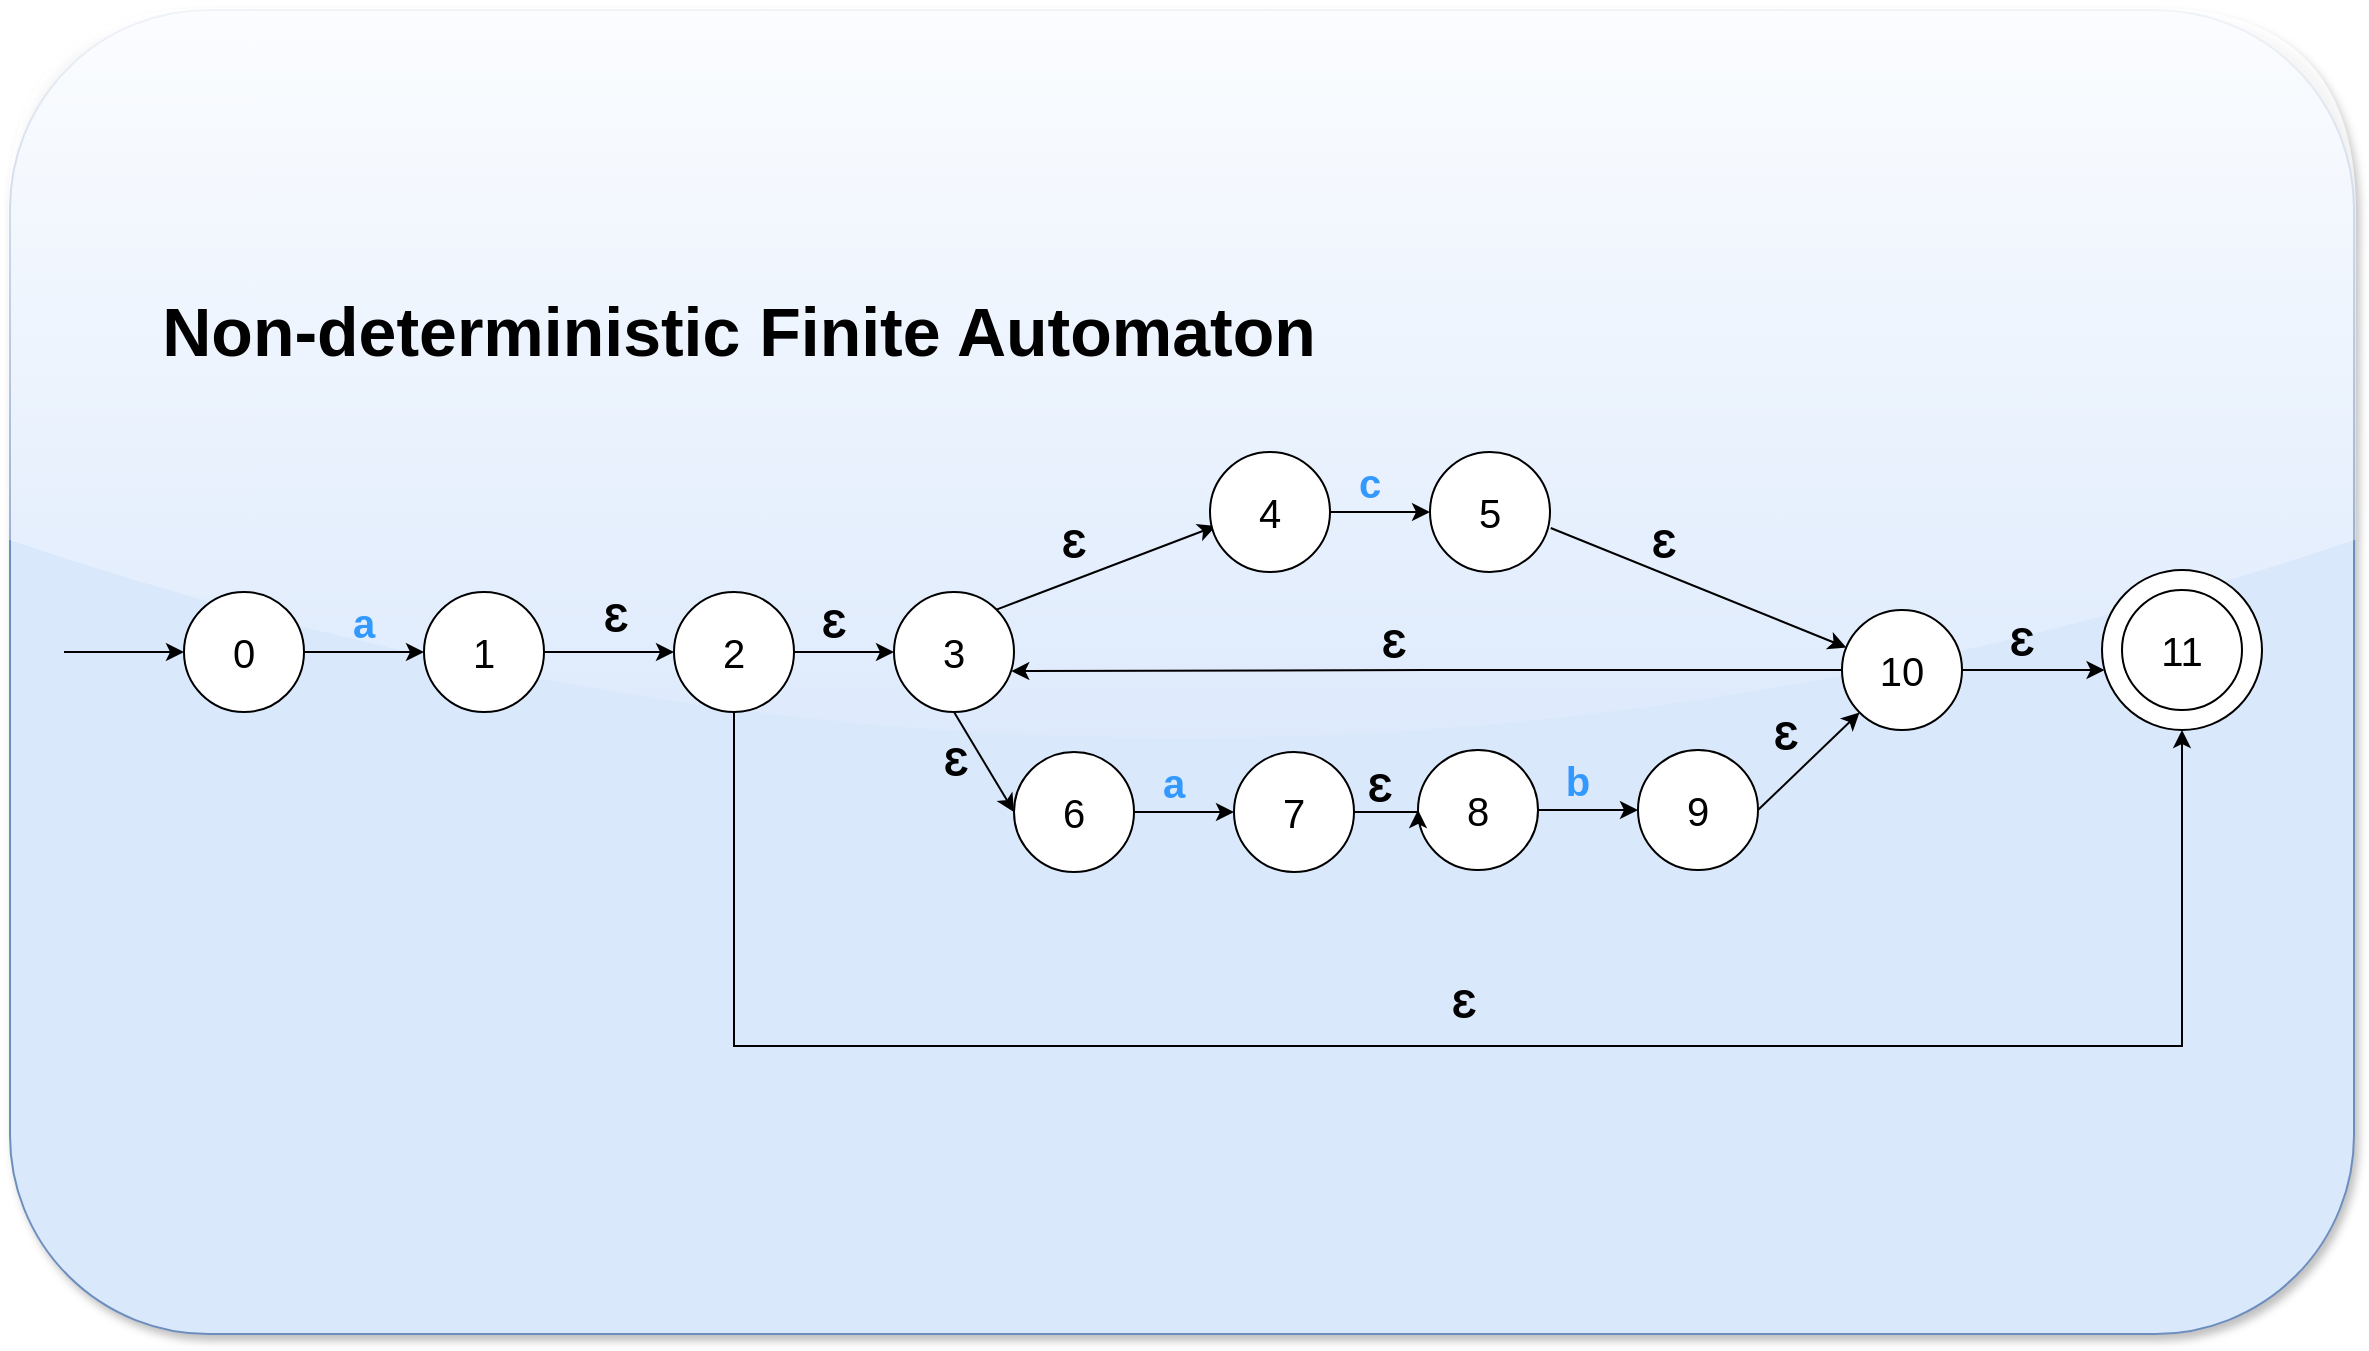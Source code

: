 <mxfile version="16.6.3" type="device" pages="3"><diagram id="UEdWX5dYj92Wn7n6lGrg" name="NDFA"><mxGraphModel dx="942" dy="642" grid="0" gridSize="10" guides="0" tooltips="1" connect="1" arrows="1" fold="1" page="0" pageScale="1" pageWidth="827" pageHeight="1169" math="0" shadow="0"><root><mxCell id="0"/><mxCell id="1" parent="0"/><mxCell id="Wbcs70RfDmvbH3LQrShW-1" value="" style="rounded=1;whiteSpace=wrap;html=1;fontSize=24;fillColor=#dae8fc;strokeColor=#6c8ebf;glass=1;shadow=1;" parent="1" vertex="1"><mxGeometry x="3" y="9" width="1172" height="662" as="geometry"/></mxCell><mxCell id="Wbcs70RfDmvbH3LQrShW-2" value="&lt;b&gt;&lt;font style=&quot;font-size: 34px&quot;&gt;Non-deterministic Finite Automaton&lt;/font&gt;&lt;/b&gt;" style="text;html=1;strokeColor=none;fillColor=none;align=center;verticalAlign=middle;whiteSpace=wrap;rounded=0;shadow=1;glass=1;labelBackgroundColor=none;sketch=0;fontSize=24;fontColor=#000000;" parent="1" vertex="1"><mxGeometry x="36" y="155" width="663" height="30" as="geometry"/></mxCell><mxCell id="njKbbQcqlGXJEKfXc2KH-1" value="" style="endArrow=classic;html=1;rounded=0;" parent="1" edge="1"><mxGeometry width="50" height="50" relative="1" as="geometry"><mxPoint x="30" y="330" as="sourcePoint"/><mxPoint x="90" y="330" as="targetPoint"/></mxGeometry></mxCell><mxCell id="njKbbQcqlGXJEKfXc2KH-2" value="&lt;font style=&quot;font-size: 20px&quot;&gt;0&lt;/font&gt;" style="ellipse;whiteSpace=wrap;html=1;aspect=fixed;" parent="1" vertex="1"><mxGeometry x="90" y="300" width="60" height="60" as="geometry"/></mxCell><mxCell id="njKbbQcqlGXJEKfXc2KH-3" value="" style="endArrow=classic;html=1;rounded=0;fontSize=20;exitX=1;exitY=0.5;exitDx=0;exitDy=0;entryX=0;entryY=0.5;entryDx=0;entryDy=0;" parent="1" source="njKbbQcqlGXJEKfXc2KH-2" target="njKbbQcqlGXJEKfXc2KH-5" edge="1"><mxGeometry width="50" height="50" relative="1" as="geometry"><mxPoint x="240" y="350" as="sourcePoint"/><mxPoint x="200" y="330" as="targetPoint"/></mxGeometry></mxCell><mxCell id="njKbbQcqlGXJEKfXc2KH-5" value="&lt;font style=&quot;font-size: 20px&quot;&gt;1&lt;/font&gt;" style="ellipse;whiteSpace=wrap;html=1;aspect=fixed;" parent="1" vertex="1"><mxGeometry x="210" y="300" width="60" height="60" as="geometry"/></mxCell><mxCell id="njKbbQcqlGXJEKfXc2KH-7" value="&lt;b&gt;&lt;font color=&quot;#3399ff&quot;&gt;a&lt;/font&gt;&lt;/b&gt;" style="text;html=1;strokeColor=none;fillColor=none;align=center;verticalAlign=middle;whiteSpace=wrap;rounded=0;fontSize=20;" parent="1" vertex="1"><mxGeometry x="150" y="300" width="60" height="30" as="geometry"/></mxCell><mxCell id="njKbbQcqlGXJEKfXc2KH-8" value="" style="endArrow=classic;html=1;rounded=0;exitX=1;exitY=0;exitDx=0;exitDy=0;" parent="1" source="njKbbQcqlGXJEKfXc2KH-34" edge="1"><mxGeometry width="50" height="50" relative="1" as="geometry"><mxPoint x="555" y="260" as="sourcePoint"/><mxPoint x="606" y="267" as="targetPoint"/></mxGeometry></mxCell><mxCell id="njKbbQcqlGXJEKfXc2KH-9" value="&lt;font style=&quot;font-size: 20px&quot;&gt;4&lt;/font&gt;" style="ellipse;whiteSpace=wrap;html=1;aspect=fixed;" parent="1" vertex="1"><mxGeometry x="603" y="230" width="60" height="60" as="geometry"/></mxCell><mxCell id="njKbbQcqlGXJEKfXc2KH-10" value="" style="endArrow=classic;html=1;rounded=0;fontSize=20;exitX=1;exitY=0.5;exitDx=0;exitDy=0;entryX=0;entryY=0.5;entryDx=0;entryDy=0;" parent="1" source="njKbbQcqlGXJEKfXc2KH-9" edge="1"><mxGeometry width="50" height="50" relative="1" as="geometry"><mxPoint x="753" y="280" as="sourcePoint"/><mxPoint x="713" y="260" as="targetPoint"/></mxGeometry></mxCell><mxCell id="njKbbQcqlGXJEKfXc2KH-12" value="&lt;font style=&quot;font-size: 20px&quot;&gt;5&lt;/font&gt;" style="ellipse;whiteSpace=wrap;html=1;aspect=fixed;" parent="1" vertex="1"><mxGeometry x="713" y="230" width="60" height="60" as="geometry"/></mxCell><mxCell id="njKbbQcqlGXJEKfXc2KH-13" value="&lt;b&gt;&lt;font color=&quot;#3399ff&quot;&gt;c&lt;/font&gt;&lt;/b&gt;" style="text;html=1;strokeColor=none;fillColor=none;align=center;verticalAlign=middle;whiteSpace=wrap;rounded=0;fontSize=20;" parent="1" vertex="1"><mxGeometry x="653" y="230" width="60" height="30" as="geometry"/></mxCell><mxCell id="njKbbQcqlGXJEKfXc2KH-14" value="" style="endArrow=classic;html=1;rounded=0;exitX=0.5;exitY=1;exitDx=0;exitDy=0;" parent="1" source="njKbbQcqlGXJEKfXc2KH-34" edge="1"><mxGeometry width="50" height="50" relative="1" as="geometry"><mxPoint x="445" y="410" as="sourcePoint"/><mxPoint x="505" y="410" as="targetPoint"/></mxGeometry></mxCell><mxCell id="njKbbQcqlGXJEKfXc2KH-15" value="&lt;font style=&quot;font-size: 20px&quot;&gt;6&lt;/font&gt;" style="ellipse;whiteSpace=wrap;html=1;aspect=fixed;" parent="1" vertex="1"><mxGeometry x="505" y="380" width="60" height="60" as="geometry"/></mxCell><mxCell id="njKbbQcqlGXJEKfXc2KH-16" value="" style="endArrow=classic;html=1;rounded=0;fontSize=20;exitX=1;exitY=0.5;exitDx=0;exitDy=0;entryX=0;entryY=0.5;entryDx=0;entryDy=0;" parent="1" source="njKbbQcqlGXJEKfXc2KH-15" edge="1"><mxGeometry width="50" height="50" relative="1" as="geometry"><mxPoint x="655" y="430" as="sourcePoint"/><mxPoint x="615" y="410" as="targetPoint"/></mxGeometry></mxCell><mxCell id="njKbbQcqlGXJEKfXc2KH-19" value="&lt;b&gt;&lt;font color=&quot;#3399ff&quot;&gt;a&lt;/font&gt;&lt;/b&gt;" style="text;html=1;strokeColor=none;fillColor=none;align=center;verticalAlign=middle;whiteSpace=wrap;rounded=0;fontSize=20;" parent="1" vertex="1"><mxGeometry x="555" y="380" width="60" height="30" as="geometry"/></mxCell><mxCell id="njKbbQcqlGXJEKfXc2KH-21" value="&lt;font style=&quot;font-size: 20px&quot;&gt;8&lt;/font&gt;" style="ellipse;whiteSpace=wrap;html=1;aspect=fixed;" parent="1" vertex="1"><mxGeometry x="707" y="379" width="60" height="60" as="geometry"/></mxCell><mxCell id="njKbbQcqlGXJEKfXc2KH-22" value="" style="endArrow=classic;html=1;rounded=0;fontSize=20;exitX=1;exitY=0.5;exitDx=0;exitDy=0;entryX=0;entryY=0.5;entryDx=0;entryDy=0;" parent="1" source="njKbbQcqlGXJEKfXc2KH-21" edge="1"><mxGeometry width="50" height="50" relative="1" as="geometry"><mxPoint x="857" y="429" as="sourcePoint"/><mxPoint x="817" y="409" as="targetPoint"/></mxGeometry></mxCell><mxCell id="njKbbQcqlGXJEKfXc2KH-24" value="&lt;font style=&quot;font-size: 20px&quot;&gt;9&lt;/font&gt;" style="ellipse;whiteSpace=wrap;html=1;aspect=fixed;" parent="1" vertex="1"><mxGeometry x="817" y="379" width="60" height="60" as="geometry"/></mxCell><mxCell id="njKbbQcqlGXJEKfXc2KH-25" value="&lt;b&gt;&lt;font color=&quot;#3399ff&quot;&gt;b&lt;/font&gt;&lt;/b&gt;" style="text;html=1;strokeColor=none;fillColor=none;align=center;verticalAlign=middle;whiteSpace=wrap;rounded=0;fontSize=20;" parent="1" vertex="1"><mxGeometry x="757" y="379" width="60" height="30" as="geometry"/></mxCell><mxCell id="njKbbQcqlGXJEKfXc2KH-26" value="" style="ellipse;whiteSpace=wrap;html=1;aspect=fixed;fontSize=20;" parent="1" vertex="1"><mxGeometry x="1049" y="289" width="80" height="80" as="geometry"/></mxCell><mxCell id="njKbbQcqlGXJEKfXc2KH-27" value="&lt;font style=&quot;font-size: 20px&quot;&gt;11&lt;/font&gt;" style="ellipse;whiteSpace=wrap;html=1;aspect=fixed;" parent="1" vertex="1"><mxGeometry x="1059" y="299" width="60" height="60" as="geometry"/></mxCell><mxCell id="njKbbQcqlGXJEKfXc2KH-28" value="" style="endArrow=classic;html=1;rounded=0;fontSize=20;exitX=1;exitY=0.5;exitDx=0;exitDy=0;entryX=0;entryY=1;entryDx=0;entryDy=0;" parent="1" source="njKbbQcqlGXJEKfXc2KH-24" target="njKbbQcqlGXJEKfXc2KH-37" edge="1"><mxGeometry width="50" height="50" relative="1" as="geometry"><mxPoint x="620" y="340" as="sourcePoint"/><mxPoint x="670" y="290" as="targetPoint"/></mxGeometry></mxCell><mxCell id="njKbbQcqlGXJEKfXc2KH-29" value="" style="endArrow=classic;html=1;rounded=0;fontSize=20;exitX=1.006;exitY=0.633;exitDx=0;exitDy=0;exitPerimeter=0;" parent="1" source="njKbbQcqlGXJEKfXc2KH-12" target="njKbbQcqlGXJEKfXc2KH-37" edge="1"><mxGeometry width="50" height="50" relative="1" as="geometry"><mxPoint x="890" y="440" as="sourcePoint"/><mxPoint x="961.716" y="368.284" as="targetPoint"/></mxGeometry></mxCell><mxCell id="njKbbQcqlGXJEKfXc2KH-31" value="" style="endArrow=classic;html=1;rounded=0;entryX=0;entryY=0.5;entryDx=0;entryDy=0;exitX=1;exitY=0.5;exitDx=0;exitDy=0;" parent="1" source="njKbbQcqlGXJEKfXc2KH-5" target="njKbbQcqlGXJEKfXc2KH-32" edge="1"><mxGeometry width="50" height="50" relative="1" as="geometry"><mxPoint x="280.0" y="329.29" as="sourcePoint"/><mxPoint x="330" y="330" as="targetPoint"/></mxGeometry></mxCell><mxCell id="3ViWqATFHJqGGGMKgM3S-5" style="edgeStyle=orthogonalEdgeStyle;rounded=0;orthogonalLoop=1;jettySize=auto;html=1;entryX=0.5;entryY=1;entryDx=0;entryDy=0;fontSize=34;fontColor=#000000;" parent="1" source="njKbbQcqlGXJEKfXc2KH-32" target="njKbbQcqlGXJEKfXc2KH-26" edge="1"><mxGeometry relative="1" as="geometry"><Array as="points"><mxPoint x="365" y="527"/><mxPoint x="1089" y="527"/></Array></mxGeometry></mxCell><mxCell id="njKbbQcqlGXJEKfXc2KH-32" value="&lt;font style=&quot;font-size: 20px&quot;&gt;2&lt;/font&gt;" style="ellipse;whiteSpace=wrap;html=1;aspect=fixed;" parent="1" vertex="1"><mxGeometry x="335" y="300" width="60" height="60" as="geometry"/></mxCell><mxCell id="njKbbQcqlGXJEKfXc2KH-33" value="" style="endArrow=classic;html=1;rounded=0;fontSize=20;exitX=1;exitY=0.5;exitDx=0;exitDy=0;entryX=0;entryY=0.5;entryDx=0;entryDy=0;" parent="1" source="njKbbQcqlGXJEKfXc2KH-32" edge="1"><mxGeometry width="50" height="50" relative="1" as="geometry"><mxPoint x="485" y="350" as="sourcePoint"/><mxPoint x="445" y="330" as="targetPoint"/></mxGeometry></mxCell><mxCell id="njKbbQcqlGXJEKfXc2KH-34" value="&lt;font style=&quot;font-size: 20px&quot;&gt;3&lt;/font&gt;" style="ellipse;whiteSpace=wrap;html=1;aspect=fixed;" parent="1" vertex="1"><mxGeometry x="445" y="300" width="60" height="60" as="geometry"/></mxCell><mxCell id="njKbbQcqlGXJEKfXc2KH-35" value="&lt;b&gt;Ɛ&lt;/b&gt;" style="text;html=1;strokeColor=none;fillColor=none;align=center;verticalAlign=middle;whiteSpace=wrap;rounded=0;fontSize=20;" parent="1" vertex="1"><mxGeometry x="385" y="300" width="60" height="30" as="geometry"/></mxCell><mxCell id="njKbbQcqlGXJEKfXc2KH-38" style="edgeStyle=orthogonalEdgeStyle;rounded=0;orthogonalLoop=1;jettySize=auto;html=1;exitX=1;exitY=0.5;exitDx=0;exitDy=0;fontSize=20;entryX=0.016;entryY=0.625;entryDx=0;entryDy=0;entryPerimeter=0;" parent="1" source="njKbbQcqlGXJEKfXc2KH-37" target="njKbbQcqlGXJEKfXc2KH-26" edge="1"><mxGeometry relative="1" as="geometry"><mxPoint x="1039" y="339.143" as="targetPoint"/></mxGeometry></mxCell><mxCell id="njKbbQcqlGXJEKfXc2KH-45" style="edgeStyle=orthogonalEdgeStyle;rounded=0;orthogonalLoop=1;jettySize=auto;html=1;fontSize=20;entryX=0.977;entryY=0.659;entryDx=0;entryDy=0;entryPerimeter=0;" parent="1" source="njKbbQcqlGXJEKfXc2KH-37" target="njKbbQcqlGXJEKfXc2KH-34" edge="1"><mxGeometry relative="1" as="geometry"><mxPoint x="510" y="340" as="targetPoint"/></mxGeometry></mxCell><mxCell id="njKbbQcqlGXJEKfXc2KH-37" value="&lt;span style=&quot;font-size: 20px&quot;&gt;10&lt;/span&gt;" style="ellipse;whiteSpace=wrap;html=1;aspect=fixed;" parent="1" vertex="1"><mxGeometry x="919" y="309" width="60" height="60" as="geometry"/></mxCell><mxCell id="njKbbQcqlGXJEKfXc2KH-39" value="&lt;b&gt;Ɛ&lt;/b&gt;" style="text;html=1;strokeColor=none;fillColor=none;align=center;verticalAlign=middle;whiteSpace=wrap;rounded=0;fontSize=20;" parent="1" vertex="1"><mxGeometry x="276" y="297" width="60" height="30" as="geometry"/></mxCell><mxCell id="njKbbQcqlGXJEKfXc2KH-40" value="&lt;b&gt;Ɛ&lt;/b&gt;" style="text;html=1;strokeColor=none;fillColor=none;align=center;verticalAlign=middle;whiteSpace=wrap;rounded=0;fontSize=20;" parent="1" vertex="1"><mxGeometry x="505" y="260" width="60" height="30" as="geometry"/></mxCell><mxCell id="njKbbQcqlGXJEKfXc2KH-41" value="&lt;b&gt;Ɛ&lt;/b&gt;" style="text;html=1;strokeColor=none;fillColor=none;align=center;verticalAlign=middle;whiteSpace=wrap;rounded=0;fontSize=20;" parent="1" vertex="1"><mxGeometry x="861" y="356" width="60" height="30" as="geometry"/></mxCell><mxCell id="njKbbQcqlGXJEKfXc2KH-42" value="&lt;b&gt;Ɛ&lt;/b&gt;" style="text;html=1;strokeColor=none;fillColor=none;align=center;verticalAlign=middle;whiteSpace=wrap;rounded=0;fontSize=20;" parent="1" vertex="1"><mxGeometry x="800" y="260" width="60" height="30" as="geometry"/></mxCell><mxCell id="njKbbQcqlGXJEKfXc2KH-43" value="&lt;b&gt;Ɛ&lt;/b&gt;" style="text;html=1;strokeColor=none;fillColor=none;align=center;verticalAlign=middle;whiteSpace=wrap;rounded=0;fontSize=20;" parent="1" vertex="1"><mxGeometry x="979" y="309" width="60" height="30" as="geometry"/></mxCell><mxCell id="njKbbQcqlGXJEKfXc2KH-44" value="&lt;b&gt;Ɛ&lt;/b&gt;" style="text;html=1;strokeColor=none;fillColor=none;align=center;verticalAlign=middle;whiteSpace=wrap;rounded=0;fontSize=20;" parent="1" vertex="1"><mxGeometry x="700" y="490" width="60" height="30" as="geometry"/></mxCell><mxCell id="njKbbQcqlGXJEKfXc2KH-46" value="&lt;b&gt;Ɛ&lt;/b&gt;" style="text;html=1;strokeColor=none;fillColor=none;align=center;verticalAlign=middle;whiteSpace=wrap;rounded=0;fontSize=20;" parent="1" vertex="1"><mxGeometry x="665" y="310" width="60" height="30" as="geometry"/></mxCell><mxCell id="lxQrZpxucqaz2PxcGupQ-1" value="&lt;b&gt;Ɛ&lt;/b&gt;" style="text;html=1;strokeColor=none;fillColor=none;align=center;verticalAlign=middle;whiteSpace=wrap;rounded=0;fontSize=20;" parent="1" vertex="1"><mxGeometry x="446" y="369" width="60" height="30" as="geometry"/></mxCell><mxCell id="3ViWqATFHJqGGGMKgM3S-2" style="edgeStyle=orthogonalEdgeStyle;rounded=0;orthogonalLoop=1;jettySize=auto;html=1;exitX=1;exitY=0.5;exitDx=0;exitDy=0;entryX=0;entryY=0.5;entryDx=0;entryDy=0;fontSize=34;fontColor=#000000;" parent="1" source="3ViWqATFHJqGGGMKgM3S-1" target="njKbbQcqlGXJEKfXc2KH-21" edge="1"><mxGeometry relative="1" as="geometry"/></mxCell><mxCell id="3ViWqATFHJqGGGMKgM3S-1" value="&lt;font style=&quot;font-size: 20px&quot;&gt;7&lt;/font&gt;" style="ellipse;whiteSpace=wrap;html=1;aspect=fixed;" parent="1" vertex="1"><mxGeometry x="615" y="380" width="60" height="60" as="geometry"/></mxCell><mxCell id="3ViWqATFHJqGGGMKgM3S-3" value="&lt;b&gt;Ɛ&lt;/b&gt;" style="text;html=1;strokeColor=none;fillColor=none;align=center;verticalAlign=middle;whiteSpace=wrap;rounded=0;fontSize=20;" parent="1" vertex="1"><mxGeometry x="658" y="382" width="60" height="30" as="geometry"/></mxCell></root></mxGraphModel></diagram><diagram id="ZeXpmXX6yajJ0sv-ahuA" name="DFA"><mxGraphModel dx="2493" dy="1300" grid="0" gridSize="10" guides="1" tooltips="1" connect="1" arrows="1" fold="1" page="0" pageScale="1" pageWidth="827" pageHeight="1169" math="0" shadow="0"><root><mxCell id="dAh-c9iK9SFYOMQqoGCB-0"/><mxCell id="dAh-c9iK9SFYOMQqoGCB-1" parent="dAh-c9iK9SFYOMQqoGCB-0"/><mxCell id="dsqB94ssKgpXXQyhtq8U-0" value="" style="rounded=1;whiteSpace=wrap;html=1;fontSize=24;fillColor=#d5e8d4;strokeColor=#82b366;glass=1;shadow=1;" vertex="1" parent="dAh-c9iK9SFYOMQqoGCB-1"><mxGeometry x="-42" y="5" width="640" height="420" as="geometry"/></mxCell><mxCell id="zxuInpZCf9ZacJD0aJvn-0" value="" style="ellipse;whiteSpace=wrap;html=1;aspect=fixed;fontSize=20;" vertex="1" parent="dAh-c9iK9SFYOMQqoGCB-1"><mxGeometry x="322" y="87" width="80" height="80" as="geometry"/></mxCell><mxCell id="zxuInpZCf9ZacJD0aJvn-1" value="&lt;font style=&quot;font-size: 20px&quot;&gt;0&lt;/font&gt;" style="ellipse;whiteSpace=wrap;html=1;aspect=fixed;" vertex="1" parent="dAh-c9iK9SFYOMQqoGCB-1"><mxGeometry x="50" y="185" width="60" height="60" as="geometry"/></mxCell><mxCell id="zxuInpZCf9ZacJD0aJvn-2" value="" style="endArrow=classic;html=1;rounded=0;fontSize=20;exitX=1;exitY=0.5;exitDx=0;exitDy=0;entryX=0;entryY=0.5;entryDx=0;entryDy=0;" edge="1" parent="dAh-c9iK9SFYOMQqoGCB-1" source="zxuInpZCf9ZacJD0aJvn-1"><mxGeometry width="50" height="50" relative="1" as="geometry"><mxPoint x="200" y="235" as="sourcePoint"/><mxPoint x="170.0" y="215.0" as="targetPoint"/></mxGeometry></mxCell><mxCell id="zxuInpZCf9ZacJD0aJvn-3" value="&lt;b&gt;&lt;font color=&quot;#3399ff&quot; style=&quot;font-size: 24px&quot;&gt;a&lt;/font&gt;&lt;/b&gt;" style="text;html=1;strokeColor=none;fillColor=none;align=center;verticalAlign=middle;whiteSpace=wrap;rounded=0;fontSize=20;" vertex="1" parent="dAh-c9iK9SFYOMQqoGCB-1"><mxGeometry x="110" y="185" width="60" height="30" as="geometry"/></mxCell><mxCell id="zxuInpZCf9ZacJD0aJvn-4" value="" style="ellipse;whiteSpace=wrap;html=1;aspect=fixed;fontSize=20;" vertex="1" parent="dAh-c9iK9SFYOMQqoGCB-1"><mxGeometry x="171" y="177" width="80" height="80" as="geometry"/></mxCell><mxCell id="zxuInpZCf9ZacJD0aJvn-5" value="&lt;font style=&quot;font-size: 20px&quot;&gt;1&lt;/font&gt;" style="ellipse;whiteSpace=wrap;html=1;aspect=fixed;" vertex="1" parent="dAh-c9iK9SFYOMQqoGCB-1"><mxGeometry x="181" y="187" width="60" height="60" as="geometry"/></mxCell><mxCell id="zxuInpZCf9ZacJD0aJvn-6" value="&lt;font style=&quot;font-size: 20px&quot;&gt;2&lt;/font&gt;" style="ellipse;whiteSpace=wrap;html=1;aspect=fixed;" vertex="1" parent="dAh-c9iK9SFYOMQqoGCB-1"><mxGeometry x="332" y="97" width="60" height="60" as="geometry"/></mxCell><mxCell id="zxuInpZCf9ZacJD0aJvn-7" value="" style="endArrow=classic;html=1;rounded=0;" edge="1" parent="dAh-c9iK9SFYOMQqoGCB-1"><mxGeometry width="50" height="50" relative="1" as="geometry"><mxPoint x="241" y="189" as="sourcePoint"/><mxPoint x="332" y="148" as="targetPoint"/></mxGeometry></mxCell><mxCell id="zxuInpZCf9ZacJD0aJvn-8" value="" style="curved=1;endArrow=classic;html=1;rounded=0;entryX=1;entryY=0;entryDx=0;entryDy=0;" edge="1" parent="dAh-c9iK9SFYOMQqoGCB-1" target="zxuInpZCf9ZacJD0aJvn-0"><mxGeometry width="50" height="50" relative="1" as="geometry"><mxPoint x="403" y="130" as="sourcePoint"/><mxPoint x="453" y="80" as="targetPoint"/><Array as="points"><mxPoint x="453" y="130"/><mxPoint x="449" y="84"/><mxPoint x="403" y="80"/></Array></mxGeometry></mxCell><mxCell id="zxuInpZCf9ZacJD0aJvn-9" value="&lt;b&gt;&lt;font color=&quot;#3399ff&quot; style=&quot;font-size: 27px&quot;&gt;c&lt;/font&gt;&lt;/b&gt;" style="text;html=1;strokeColor=none;fillColor=none;align=center;verticalAlign=middle;whiteSpace=wrap;rounded=0;fontSize=20;rotation=-30;" vertex="1" parent="dAh-c9iK9SFYOMQqoGCB-1"><mxGeometry x="238" y="141" width="60" height="30" as="geometry"/></mxCell><mxCell id="zxuInpZCf9ZacJD0aJvn-10" style="edgeStyle=orthogonalEdgeStyle;rounded=0;orthogonalLoop=1;jettySize=auto;html=1;fontSize=24;exitX=1;exitY=0;exitDx=0;exitDy=0;entryX=0.042;entryY=0.289;entryDx=0;entryDy=0;entryPerimeter=0;" edge="1" parent="dAh-c9iK9SFYOMQqoGCB-1" source="zxuInpZCf9ZacJD0aJvn-11" target="zxuInpZCf9ZacJD0aJvn-16"><mxGeometry relative="1" as="geometry"><mxPoint x="457.421" y="286.0" as="targetPoint"/><mxPoint x="394" y="286.0" as="sourcePoint"/></mxGeometry></mxCell><mxCell id="zxuInpZCf9ZacJD0aJvn-11" value="&lt;font style=&quot;font-size: 20px&quot;&gt;3&lt;/font&gt;" style="ellipse;whiteSpace=wrap;html=1;aspect=fixed;" vertex="1" parent="dAh-c9iK9SFYOMQqoGCB-1"><mxGeometry x="324" y="256" width="60" height="60" as="geometry"/></mxCell><mxCell id="zxuInpZCf9ZacJD0aJvn-12" value="&lt;b&gt;&lt;font color=&quot;#3399ff&quot; style=&quot;font-size: 24px&quot;&gt;a&lt;/font&gt;&lt;/b&gt;" style="text;html=1;strokeColor=none;fillColor=none;align=center;verticalAlign=middle;whiteSpace=wrap;rounded=0;fontSize=20;rotation=30;" vertex="1" parent="dAh-c9iK9SFYOMQqoGCB-1"><mxGeometry x="248" y="264" width="60" height="30" as="geometry"/></mxCell><mxCell id="zxuInpZCf9ZacJD0aJvn-13" value="" style="endArrow=classic;html=1;rounded=0;entryX=0;entryY=0.5;entryDx=0;entryDy=0;" edge="1" parent="dAh-c9iK9SFYOMQqoGCB-1" target="zxuInpZCf9ZacJD0aJvn-11"><mxGeometry width="50" height="50" relative="1" as="geometry"><mxPoint x="241" y="245.0" as="sourcePoint"/><mxPoint x="313.28" y="278.64" as="targetPoint"/></mxGeometry></mxCell><mxCell id="zxuInpZCf9ZacJD0aJvn-14" value="" style="endArrow=classic;html=1;rounded=0;fontSize=24;exitX=0.293;exitY=0.953;exitDx=0;exitDy=0;exitPerimeter=0;" edge="1" parent="dAh-c9iK9SFYOMQqoGCB-1" source="zxuInpZCf9ZacJD0aJvn-0" target="zxuInpZCf9ZacJD0aJvn-11"><mxGeometry width="50" height="50" relative="1" as="geometry"><mxPoint x="211" y="202" as="sourcePoint"/><mxPoint x="347.12" y="244.88" as="targetPoint"/></mxGeometry></mxCell><mxCell id="zxuInpZCf9ZacJD0aJvn-15" value="&lt;b&gt;&lt;font color=&quot;#3399ff&quot; style=&quot;font-size: 24px&quot;&gt;a&lt;/font&gt;&lt;/b&gt;" style="text;html=1;strokeColor=none;fillColor=none;align=center;verticalAlign=middle;whiteSpace=wrap;rounded=0;fontSize=20;rotation=0;" vertex="1" parent="dAh-c9iK9SFYOMQqoGCB-1"><mxGeometry x="303" y="188" width="60" height="30" as="geometry"/></mxCell><mxCell id="zxuInpZCf9ZacJD0aJvn-16" value="" style="ellipse;whiteSpace=wrap;html=1;aspect=fixed;fontSize=20;" vertex="1" parent="dAh-c9iK9SFYOMQqoGCB-1"><mxGeometry x="459" y="242" width="80" height="80" as="geometry"/></mxCell><mxCell id="zxuInpZCf9ZacJD0aJvn-17" value="&lt;font style=&quot;font-size: 20px&quot;&gt;4&lt;/font&gt;" style="ellipse;whiteSpace=wrap;html=1;aspect=fixed;" vertex="1" parent="dAh-c9iK9SFYOMQqoGCB-1"><mxGeometry x="469" y="252" width="60" height="60" as="geometry"/></mxCell><mxCell id="zxuInpZCf9ZacJD0aJvn-18" value="&lt;b&gt;&lt;font color=&quot;#3399ff&quot; style=&quot;font-size: 24px&quot;&gt;b&lt;/font&gt;&lt;/b&gt;" style="text;html=1;strokeColor=none;fillColor=none;align=center;verticalAlign=middle;whiteSpace=wrap;rounded=0;fontSize=20;rotation=0;" vertex="1" parent="dAh-c9iK9SFYOMQqoGCB-1"><mxGeometry x="392" y="237" width="60" height="30" as="geometry"/></mxCell><mxCell id="zxuInpZCf9ZacJD0aJvn-19" value="" style="endArrow=classic;html=1;rounded=0;fontSize=24;exitX=0.5;exitY=0;exitDx=0;exitDy=0;" edge="1" parent="dAh-c9iK9SFYOMQqoGCB-1" source="zxuInpZCf9ZacJD0aJvn-16" target="zxuInpZCf9ZacJD0aJvn-0"><mxGeometry width="50" height="50" relative="1" as="geometry"><mxPoint x="450" y="164" as="sourcePoint"/><mxPoint x="500" y="114" as="targetPoint"/></mxGeometry></mxCell><mxCell id="zxuInpZCf9ZacJD0aJvn-20" value="" style="endArrow=classic;html=1;rounded=0;fontSize=24;entryX=1;entryY=1;entryDx=0;entryDy=0;exitX=0;exitY=1;exitDx=0;exitDy=0;" edge="1" parent="dAh-c9iK9SFYOMQqoGCB-1" source="zxuInpZCf9ZacJD0aJvn-16" target="zxuInpZCf9ZacJD0aJvn-11"><mxGeometry width="50" height="50" relative="1" as="geometry"><mxPoint x="431" y="318" as="sourcePoint"/><mxPoint x="481" y="268" as="targetPoint"/></mxGeometry></mxCell><mxCell id="zxuInpZCf9ZacJD0aJvn-21" value="&lt;b&gt;&lt;font color=&quot;#3399ff&quot; style=&quot;font-size: 24px&quot;&gt;a&lt;/font&gt;&lt;/b&gt;" style="text;html=1;strokeColor=none;fillColor=none;align=center;verticalAlign=middle;whiteSpace=wrap;rounded=0;fontSize=20;rotation=0;" vertex="1" parent="dAh-c9iK9SFYOMQqoGCB-1"><mxGeometry x="400" y="303" width="60" height="30" as="geometry"/></mxCell><mxCell id="zxuInpZCf9ZacJD0aJvn-22" value="&lt;b&gt;&lt;font color=&quot;#3399ff&quot; style=&quot;font-size: 27px&quot;&gt;c&lt;/font&gt;&lt;/b&gt;" style="text;html=1;strokeColor=none;fillColor=none;align=center;verticalAlign=middle;whiteSpace=wrap;rounded=0;fontSize=20;rotation=45;" vertex="1" parent="dAh-c9iK9SFYOMQqoGCB-1"><mxGeometry x="433" y="171" width="60" height="30" as="geometry"/></mxCell><mxCell id="Q2gPJH3VwRIlMKxCjK4s-0" value="&lt;b&gt;&lt;font color=&quot;#3399ff&quot; style=&quot;font-size: 27px&quot;&gt;c&lt;/font&gt;&lt;/b&gt;" style="text;html=1;strokeColor=none;fillColor=none;align=center;verticalAlign=middle;whiteSpace=wrap;rounded=0;fontSize=20;rotation=0;" vertex="1" parent="dAh-c9iK9SFYOMQqoGCB-1"><mxGeometry x="413" y="57" width="60" height="30" as="geometry"/></mxCell><mxCell id="dsqB94ssKgpXXQyhtq8U-3" value="&lt;b&gt;&lt;font style=&quot;font-size: 28px&quot;&gt;Deterministic Finite Automaton&lt;/font&gt;&lt;/b&gt;" style="text;html=1;strokeColor=none;fillColor=none;align=center;verticalAlign=middle;whiteSpace=wrap;rounded=0;shadow=1;glass=1;labelBackgroundColor=none;sketch=0;fontSize=24;fontColor=#000000;" vertex="1" parent="dAh-c9iK9SFYOMQqoGCB-1"><mxGeometry x="-34" y="46" width="455" height="30" as="geometry"/></mxCell><mxCell id="OVal3Ccr5_XNg2lflK0a-0" value="" style="endArrow=classic;html=1;rounded=0;fontSize=34;fontColor=#000000;entryX=0;entryY=0.5;entryDx=0;entryDy=0;" edge="1" parent="dAh-c9iK9SFYOMQqoGCB-1" target="zxuInpZCf9ZacJD0aJvn-1"><mxGeometry width="50" height="50" relative="1" as="geometry"><mxPoint x="5" y="215" as="sourcePoint"/><mxPoint x="478" y="210" as="targetPoint"/></mxGeometry></mxCell></root></mxGraphModel></diagram><diagram id="fSxQpzz_k2Jc7X4wy60R" name="MDFA"><mxGraphModel dx="1342" dy="1042" grid="0" gridSize="10" guides="1" tooltips="1" connect="1" arrows="1" fold="1" page="0" pageScale="1" pageWidth="827" pageHeight="1169" math="0" shadow="0"><root><mxCell id="KZ6BATAX-kJpJmRlHBOw-0"/><mxCell id="KZ6BATAX-kJpJmRlHBOw-1" parent="KZ6BATAX-kJpJmRlHBOw-0"/><mxCell id="1OcN6B2RK0b-aF4yrlFY-1" value="" style="rounded=1;whiteSpace=wrap;html=1;shadow=1;glass=1;labelBackgroundColor=none;sketch=0;fontSize=34;fillColor=#f8cecc;strokeColor=#b85450;" parent="KZ6BATAX-kJpJmRlHBOw-1" vertex="1"><mxGeometry x="-167" y="-41" width="580" height="446" as="geometry"/></mxCell><mxCell id="Ttn-NGDDErAqz2Lkk2Ad-4" value="&lt;font style=&quot;font-size: 20px&quot;&gt;&lt;br&gt;&lt;/font&gt;" style="ellipse;whiteSpace=wrap;html=1;aspect=fixed;" parent="KZ6BATAX-kJpJmRlHBOw-1" vertex="1"><mxGeometry x="172" y="173" width="79" height="79" as="geometry"/></mxCell><mxCell id="yKrxCOLyxOSnciG-Ft8l-0" value="&lt;font style=&quot;font-size: 20px&quot;&gt;0&lt;/font&gt;" style="ellipse;whiteSpace=wrap;html=1;aspect=fixed;" parent="KZ6BATAX-kJpJmRlHBOw-1" vertex="1"><mxGeometry x="50" y="185" width="60" height="60" as="geometry"/></mxCell><mxCell id="yKrxCOLyxOSnciG-Ft8l-1" value="" style="endArrow=classic;html=1;rounded=0;fontSize=20;exitX=1;exitY=0.5;exitDx=0;exitDy=0;entryX=0;entryY=0.5;entryDx=0;entryDy=0;" parent="KZ6BATAX-kJpJmRlHBOw-1" source="yKrxCOLyxOSnciG-Ft8l-0" edge="1"><mxGeometry width="50" height="50" relative="1" as="geometry"><mxPoint x="200" y="235" as="sourcePoint"/><mxPoint x="174" y="215" as="targetPoint"/></mxGeometry></mxCell><mxCell id="yKrxCOLyxOSnciG-Ft8l-2" value="&lt;b&gt;&lt;font color=&quot;#3399ff&quot; style=&quot;font-size: 24px&quot;&gt;a&lt;/font&gt;&lt;/b&gt;" style="text;html=1;strokeColor=none;fillColor=none;align=center;verticalAlign=middle;whiteSpace=wrap;rounded=0;fontSize=20;rotation=0;" parent="KZ6BATAX-kJpJmRlHBOw-1" vertex="1"><mxGeometry x="108" y="185" width="60" height="30" as="geometry"/></mxCell><mxCell id="k47yAqosyWI2kfzxo9f1-0" value="&lt;font style=&quot;font-size: 20px&quot;&gt;2&lt;br&gt;&lt;/font&gt;" style="ellipse;whiteSpace=wrap;html=1;aspect=fixed;" parent="KZ6BATAX-kJpJmRlHBOw-1" vertex="1"><mxGeometry x="181.5" y="313" width="60" height="60" as="geometry"/></mxCell><mxCell id="YHFuJ-IYheNvx2oztd-t-0" value="" style="endArrow=classic;html=1;rounded=0;fontSize=20;" parent="KZ6BATAX-kJpJmRlHBOw-1" edge="1"><mxGeometry width="50" height="50" relative="1" as="geometry"><mxPoint x="-31" y="217" as="sourcePoint"/><mxPoint x="49.996" y="216.998" as="targetPoint"/></mxGeometry></mxCell><mxCell id="r29jH4SDNXLSESAIxKkk-0" value="" style="curved=1;endArrow=classic;html=1;rounded=0;fontSize=34;fontColor=#000000;" parent="KZ6BATAX-kJpJmRlHBOw-1" edge="1"><mxGeometry width="50" height="50" relative="1" as="geometry"><mxPoint x="242.93" y="189" as="sourcePoint"/><mxPoint x="226.004" y="163.086" as="targetPoint"/><Array as="points"><mxPoint x="299.93" y="176"/><mxPoint x="267.93" y="137"/><mxPoint x="242.93" y="139"/></Array></mxGeometry></mxCell><mxCell id="r29jH4SDNXLSESAIxKkk-1" value="&lt;b&gt;&lt;font color=&quot;#3399ff&quot; style=&quot;font-size: 24px&quot;&gt;c&lt;br&gt;&lt;/font&gt;&lt;/b&gt;" style="text;html=1;strokeColor=none;fillColor=none;align=center;verticalAlign=middle;whiteSpace=wrap;rounded=0;fontSize=20;rotation=15;" parent="KZ6BATAX-kJpJmRlHBOw-1" vertex="1"><mxGeometry x="247" y="111" width="60" height="30" as="geometry"/></mxCell><mxCell id="Ttn-NGDDErAqz2Lkk2Ad-1" value="&lt;font style=&quot;font-size: 20px&quot;&gt;1&lt;br&gt;&lt;/font&gt;" style="ellipse;whiteSpace=wrap;html=1;aspect=fixed;" parent="KZ6BATAX-kJpJmRlHBOw-1" vertex="1"><mxGeometry x="181.5" y="182.5" width="60" height="60" as="geometry"/></mxCell><mxCell id="4Ju48CstXH6I1ZJ5p5mB-1" value="&lt;b&gt;&lt;font color=&quot;#3399ff&quot; style=&quot;font-size: 24px&quot;&gt;a&lt;/font&gt;&lt;/b&gt;" style="text;html=1;strokeColor=none;fillColor=none;align=center;verticalAlign=middle;whiteSpace=wrap;rounded=0;fontSize=20;rotation=0;" parent="KZ6BATAX-kJpJmRlHBOw-1" vertex="1"><mxGeometry x="149" y="264" width="60" height="30" as="geometry"/></mxCell><mxCell id="4Ju48CstXH6I1ZJ5p5mB-2" value="" style="endArrow=classic;html=1;rounded=0;fontSize=20;entryX=0.333;entryY=0.033;entryDx=0;entryDy=0;exitX=0.312;exitY=0.958;exitDx=0;exitDy=0;exitPerimeter=0;entryPerimeter=0;" parent="KZ6BATAX-kJpJmRlHBOw-1" target="k47yAqosyWI2kfzxo9f1-0" edge="1" source="Ttn-NGDDErAqz2Lkk2Ad-4"><mxGeometry width="50" height="50" relative="1" as="geometry"><mxPoint x="310.017" y="138.504" as="sourcePoint"/><mxPoint x="298.787" y="281.317" as="targetPoint"/></mxGeometry></mxCell><mxCell id="4Ju48CstXH6I1ZJ5p5mB-3" value="" style="endArrow=classic;html=1;rounded=0;fontSize=20;entryX=0.601;entryY=0.981;entryDx=0;entryDy=0;exitX=0.678;exitY=0.056;exitDx=0;exitDy=0;exitPerimeter=0;entryPerimeter=0;" parent="KZ6BATAX-kJpJmRlHBOw-1" source="k47yAqosyWI2kfzxo9f1-0" target="Ttn-NGDDErAqz2Lkk2Ad-4" edge="1"><mxGeometry width="50" height="50" relative="1" as="geometry"><mxPoint x="363.537" y="146.764" as="sourcePoint"/><mxPoint x="361.5" y="283.24" as="targetPoint"/></mxGeometry></mxCell><mxCell id="1OcN6B2RK0b-aF4yrlFY-0" value="&lt;b&gt;&lt;font color=&quot;#3399ff&quot; style=&quot;font-size: 24px&quot;&gt;b&lt;/font&gt;&lt;/b&gt;" style="text;html=1;strokeColor=none;fillColor=none;align=center;verticalAlign=middle;whiteSpace=wrap;rounded=0;fontSize=20;rotation=0;" parent="KZ6BATAX-kJpJmRlHBOw-1" vertex="1"><mxGeometry x="207" y="271" width="60" height="30" as="geometry"/></mxCell><mxCell id="Z_h2CMoFQ_pRlQIAY_gh-0" value="&lt;b&gt;&lt;font style=&quot;font-size: 28px&quot;&gt;Minimized Deterministic Finite Automaton&lt;/font&gt;&lt;/b&gt;" style="text;html=1;strokeColor=none;fillColor=none;align=center;verticalAlign=middle;whiteSpace=wrap;rounded=0;shadow=1;glass=1;labelBackgroundColor=none;sketch=0;fontSize=24;fontColor=#000000;" parent="KZ6BATAX-kJpJmRlHBOw-1" vertex="1"><mxGeometry x="-117" y="45" width="374" height="30" as="geometry"/></mxCell></root></mxGraphModel></diagram></mxfile>